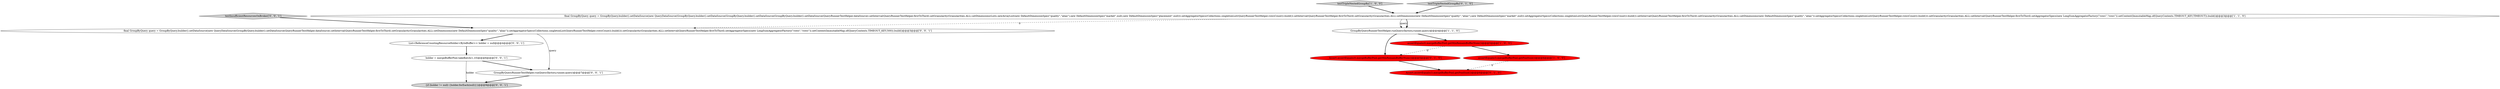 digraph {
0 [style = filled, label = "GroupByQueryRunnerTestHelper.runQuery(factory,runner,query)@@@4@@@['1', '1', '0']", fillcolor = white, shape = ellipse image = "AAA0AAABBB1BBB"];
4 [style = filled, label = "final GroupByQuery query = GroupByQuery.builder().setDataSource(new QueryDataSource(GroupByQuery.builder().setDataSource(GroupByQuery.builder().setDataSource(GroupByQuery.builder().setDataSource(QueryRunnerTestHelper.dataSource).setInterval(QueryRunnerTestHelper.firstToThird).setGranularity(Granularities.ALL).setDimensions(Lists.newArrayList(new DefaultDimensionSpec(\"quality\",\"alias\"),new DefaultDimensionSpec(\"market\",null),new DefaultDimensionSpec(\"placement\",null))).setAggregatorSpecs(Collections.singletonList(QueryRunnerTestHelper.rowsCount)).build()).setInterval(QueryRunnerTestHelper.firstToThird).setGranularity(Granularities.ALL).setDimensions(new DefaultDimensionSpec(\"quality\",\"alias\"),new DefaultDimensionSpec(\"market\",null)).setAggregatorSpecs(Collections.singletonList(QueryRunnerTestHelper.rowsCount)).build()).setInterval(QueryRunnerTestHelper.firstToThird).setGranularity(Granularities.ALL).setDimensions(new DefaultDimensionSpec(\"quality\",\"alias\")).setAggregatorSpecs(Collections.singletonList(QueryRunnerTestHelper.rowsCount)).build())).setGranularity(Granularities.ALL).setInterval(QueryRunnerTestHelper.firstToThird).setAggregatorSpecs(new LongSumAggregatorFactory(\"rows\",\"rows\")).setContext(ImmutableMap.of(QueryContexts.TIMEOUT_KEY,TIMEOUT)).build()@@@3@@@['1', '1', '0']", fillcolor = white, shape = ellipse image = "AAA0AAABBB1BBB"];
3 [style = filled, label = "testTripleNestedGroupBy['1', '0', '0']", fillcolor = lightgray, shape = diamond image = "AAA0AAABBB1BBB"];
8 [style = filled, label = "{if (holder != null) {holder.forEach(null)}}@@@9@@@['0', '0', '1']", fillcolor = lightgray, shape = ellipse image = "AAA0AAABBB3BBB"];
10 [style = filled, label = "List<ReferenceCountingResourceHolder<ByteBuffer>> holder = null@@@4@@@['0', '0', '1']", fillcolor = white, shape = ellipse image = "AAA0AAABBB3BBB"];
7 [style = filled, label = "Assert.assertEquals(0,mergeBufferPool.getMinRemainBufferNum())@@@5@@@['0', '1', '0']", fillcolor = red, shape = ellipse image = "AAA1AAABBB2BBB"];
2 [style = filled, label = "assertEquals(3,mergeBufferPool.getPoolSize())@@@6@@@['1', '0', '0']", fillcolor = red, shape = ellipse image = "AAA1AAABBB1BBB"];
12 [style = filled, label = "holder = mergeBufferPool.takeBatch(1,10)@@@6@@@['0', '0', '1']", fillcolor = white, shape = ellipse image = "AAA0AAABBB3BBB"];
13 [style = filled, label = "final GroupByQuery query = GroupByQuery.builder().setDataSource(new QueryDataSource(GroupByQuery.builder().setDataSource(QueryRunnerTestHelper.dataSource).setInterval(QueryRunnerTestHelper.firstToThird).setGranularity(Granularities.ALL).setDimensions(new DefaultDimensionSpec(\"quality\",\"alias\")).setAggregatorSpecs(Collections.singletonList(QueryRunnerTestHelper.rowsCount)).build())).setGranularity(Granularities.ALL).setInterval(QueryRunnerTestHelper.firstToThird).setAggregatorSpecs(new LongSumAggregatorFactory(\"rows\",\"rows\")).setContext(ImmutableMap.of(QueryContexts.TIMEOUT_KEY,500)).build()@@@3@@@['0', '0', '1']", fillcolor = white, shape = ellipse image = "AAA0AAABBB3BBB"];
11 [style = filled, label = "testInsufficientResourcesOnBroker['0', '0', '1']", fillcolor = lightgray, shape = diamond image = "AAA0AAABBB3BBB"];
6 [style = filled, label = "Assert.assertEquals(3,mergeBufferPool.getPoolSize())@@@6@@@['0', '1', '0']", fillcolor = red, shape = ellipse image = "AAA1AAABBB2BBB"];
1 [style = filled, label = "assertEquals(0,mergeBufferPool.getMinRemainBufferNum())@@@5@@@['1', '0', '0']", fillcolor = red, shape = ellipse image = "AAA1AAABBB1BBB"];
5 [style = filled, label = "testTripleNestedGroupBy['0', '1', '0']", fillcolor = lightgray, shape = diamond image = "AAA0AAABBB2BBB"];
9 [style = filled, label = "GroupByQueryRunnerTestHelper.runQuery(factory,runner,query)@@@7@@@['0', '0', '1']", fillcolor = white, shape = ellipse image = "AAA0AAABBB3BBB"];
13->10 [style = bold, label=""];
4->0 [style = solid, label="query"];
1->2 [style = bold, label=""];
1->7 [style = dashed, label="0"];
12->8 [style = solid, label="holder"];
4->13 [style = dashed, label="0"];
11->13 [style = bold, label=""];
12->9 [style = bold, label=""];
9->8 [style = bold, label=""];
10->12 [style = bold, label=""];
3->4 [style = bold, label=""];
0->1 [style = bold, label=""];
5->4 [style = bold, label=""];
7->6 [style = bold, label=""];
4->0 [style = bold, label=""];
0->7 [style = bold, label=""];
13->9 [style = solid, label="query"];
2->6 [style = dashed, label="0"];
}

